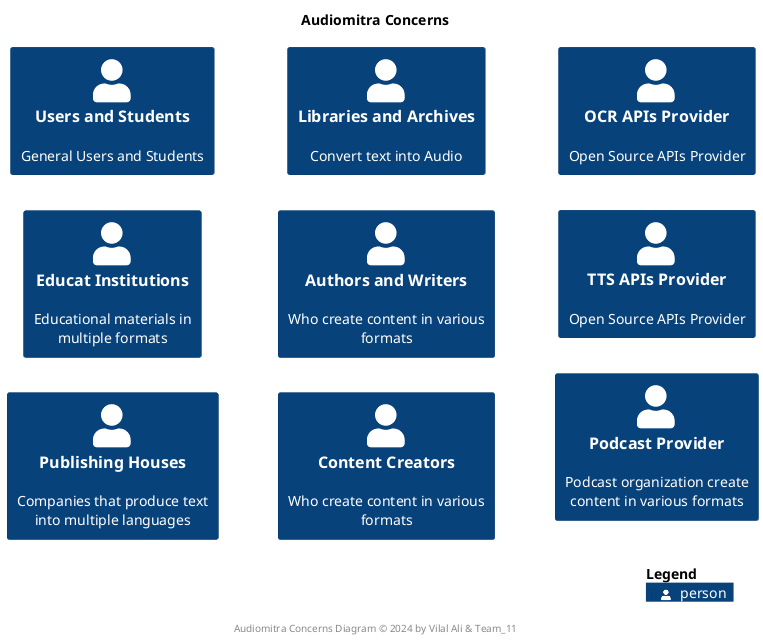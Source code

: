 @startuml Concerns
set separator none
title Audiomitra Concerns

'top to bottom direction
left to right direction

!include <C4/C4>
!include <C4/C4_Context>

Person(UsersStudents, "Users and Students", $descr="General Users and Students", $tags="", $link="")
Person(EducationalInstitutions, "Educat Institutions", $descr="Educational materials in multiple formats", $tags="", $link="")
Person(PublishingHouses, "Publishing Houses", $descr="Companies that produce text into multiple languages", $tags="", $link="")

Person(LibrariesArchives, "Libraries and Archives", $descr="Convert text into Audio", $tags="", $link="")
Person(AuthorsWriters, "Authors and Writers", $descr="Who create content in various formats", $tags="", $link="")
Person(ContentCreators, "Content Creators", $descr="Who create content in various formats", $tags="", $link="")

Person(OCRAPIs, "OCR APIs Provider", $descr="Open Source APIs Provider", $tags="", $link="")
Person(TTSAPIs, "TTS APIs Provider", $descr="Open Source APIs Provider", $tags="", $link="")
Person(Podcast, "Podcast Provider", $descr="Podcast organization create content in various formats", $tags="", $link="")

footer "Audiomitra Concerns Diagram © 2024 by Vilal Ali & Team_11"

SHOW_LEGEND(true)
@enduml

